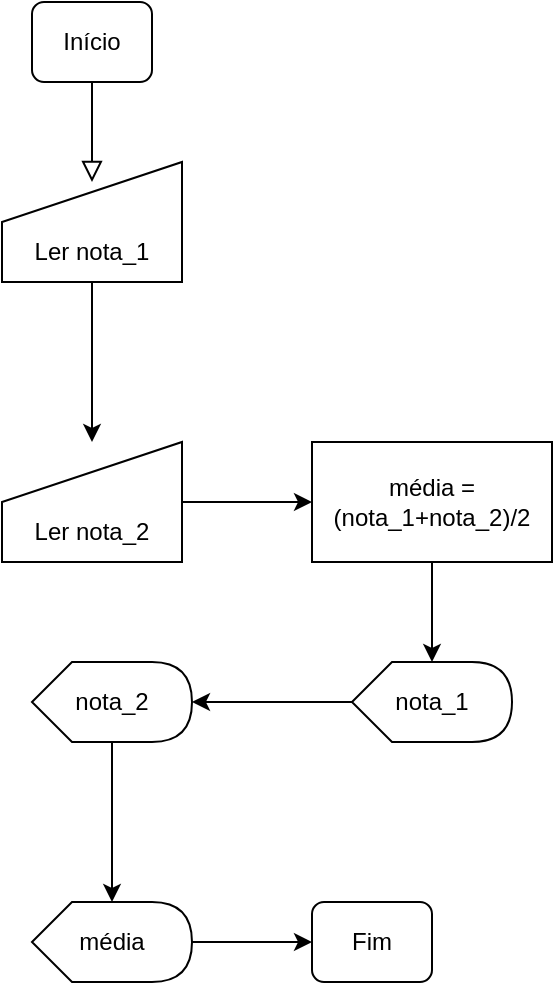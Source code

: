 <mxfile version="26.2.6">
  <diagram id="C5RBs43oDa-KdzZeNtuy" name="Page-1">
    <mxGraphModel dx="833" dy="453" grid="1" gridSize="10" guides="1" tooltips="1" connect="1" arrows="1" fold="1" page="1" pageScale="1" pageWidth="827" pageHeight="1169" math="0" shadow="0">
      <root>
        <mxCell id="WIyWlLk6GJQsqaUBKTNV-0" />
        <mxCell id="WIyWlLk6GJQsqaUBKTNV-1" parent="WIyWlLk6GJQsqaUBKTNV-0" />
        <mxCell id="WIyWlLk6GJQsqaUBKTNV-2" value="" style="rounded=0;html=1;jettySize=auto;orthogonalLoop=1;fontSize=11;endArrow=block;endFill=0;endSize=8;strokeWidth=1;shadow=0;labelBackgroundColor=none;edgeStyle=orthogonalEdgeStyle;" parent="WIyWlLk6GJQsqaUBKTNV-1" source="WIyWlLk6GJQsqaUBKTNV-3" edge="1">
          <mxGeometry relative="1" as="geometry">
            <mxPoint x="220" y="170" as="targetPoint" />
          </mxGeometry>
        </mxCell>
        <mxCell id="WIyWlLk6GJQsqaUBKTNV-3" value="Início" style="rounded=1;whiteSpace=wrap;html=1;fontSize=12;glass=0;strokeWidth=1;shadow=0;" parent="WIyWlLk6GJQsqaUBKTNV-1" vertex="1">
          <mxGeometry x="190" y="80" width="60" height="40" as="geometry" />
        </mxCell>
        <mxCell id="XPssJYFCy6ekTyO6PYjU-2" value="" style="edgeStyle=orthogonalEdgeStyle;rounded=0;orthogonalLoop=1;jettySize=auto;html=1;" edge="1" parent="WIyWlLk6GJQsqaUBKTNV-1" source="XPssJYFCy6ekTyO6PYjU-0" target="XPssJYFCy6ekTyO6PYjU-1">
          <mxGeometry relative="1" as="geometry" />
        </mxCell>
        <mxCell id="XPssJYFCy6ekTyO6PYjU-0" value="&lt;div&gt;&lt;br&gt;&lt;/div&gt;&lt;div&gt;&lt;br&gt;&lt;/div&gt;Ler nota_1" style="shape=manualInput;whiteSpace=wrap;html=1;" vertex="1" parent="WIyWlLk6GJQsqaUBKTNV-1">
          <mxGeometry x="175" y="160" width="90" height="60" as="geometry" />
        </mxCell>
        <mxCell id="XPssJYFCy6ekTyO6PYjU-4" value="" style="edgeStyle=orthogonalEdgeStyle;rounded=0;orthogonalLoop=1;jettySize=auto;html=1;" edge="1" parent="WIyWlLk6GJQsqaUBKTNV-1" source="XPssJYFCy6ekTyO6PYjU-1" target="XPssJYFCy6ekTyO6PYjU-3">
          <mxGeometry relative="1" as="geometry" />
        </mxCell>
        <mxCell id="XPssJYFCy6ekTyO6PYjU-1" value="&lt;div&gt;&lt;br&gt;&lt;/div&gt;&lt;div&gt;&lt;br&gt;&lt;/div&gt;Ler nota_2" style="shape=manualInput;whiteSpace=wrap;html=1;" vertex="1" parent="WIyWlLk6GJQsqaUBKTNV-1">
          <mxGeometry x="175" y="300" width="90" height="60" as="geometry" />
        </mxCell>
        <mxCell id="XPssJYFCy6ekTyO6PYjU-3" value="média = (nota_1+nota_2)/2" style="whiteSpace=wrap;html=1;" vertex="1" parent="WIyWlLk6GJQsqaUBKTNV-1">
          <mxGeometry x="330" y="300" width="120" height="60" as="geometry" />
        </mxCell>
        <mxCell id="XPssJYFCy6ekTyO6PYjU-8" value="" style="edgeStyle=orthogonalEdgeStyle;rounded=0;orthogonalLoop=1;jettySize=auto;html=1;" edge="1" parent="WIyWlLk6GJQsqaUBKTNV-1" source="XPssJYFCy6ekTyO6PYjU-5" target="XPssJYFCy6ekTyO6PYjU-7">
          <mxGeometry relative="1" as="geometry" />
        </mxCell>
        <mxCell id="XPssJYFCy6ekTyO6PYjU-5" value="nota_1" style="shape=display;whiteSpace=wrap;html=1;" vertex="1" parent="WIyWlLk6GJQsqaUBKTNV-1">
          <mxGeometry x="350" y="410" width="80" height="40" as="geometry" />
        </mxCell>
        <mxCell id="XPssJYFCy6ekTyO6PYjU-6" style="edgeStyle=orthogonalEdgeStyle;rounded=0;orthogonalLoop=1;jettySize=auto;html=1;entryX=0;entryY=0;entryDx=40;entryDy=0;entryPerimeter=0;" edge="1" parent="WIyWlLk6GJQsqaUBKTNV-1" source="XPssJYFCy6ekTyO6PYjU-3" target="XPssJYFCy6ekTyO6PYjU-5">
          <mxGeometry relative="1" as="geometry" />
        </mxCell>
        <mxCell id="XPssJYFCy6ekTyO6PYjU-10" value="" style="edgeStyle=orthogonalEdgeStyle;rounded=0;orthogonalLoop=1;jettySize=auto;html=1;" edge="1" parent="WIyWlLk6GJQsqaUBKTNV-1" source="XPssJYFCy6ekTyO6PYjU-7" target="XPssJYFCy6ekTyO6PYjU-9">
          <mxGeometry relative="1" as="geometry" />
        </mxCell>
        <mxCell id="XPssJYFCy6ekTyO6PYjU-7" value="nota_2" style="shape=display;whiteSpace=wrap;html=1;" vertex="1" parent="WIyWlLk6GJQsqaUBKTNV-1">
          <mxGeometry x="190" y="410" width="80" height="40" as="geometry" />
        </mxCell>
        <mxCell id="XPssJYFCy6ekTyO6PYjU-12" value="" style="edgeStyle=orthogonalEdgeStyle;rounded=0;orthogonalLoop=1;jettySize=auto;html=1;" edge="1" parent="WIyWlLk6GJQsqaUBKTNV-1" source="XPssJYFCy6ekTyO6PYjU-9">
          <mxGeometry relative="1" as="geometry">
            <mxPoint x="330" y="550" as="targetPoint" />
          </mxGeometry>
        </mxCell>
        <mxCell id="XPssJYFCy6ekTyO6PYjU-9" value="média" style="shape=display;whiteSpace=wrap;html=1;" vertex="1" parent="WIyWlLk6GJQsqaUBKTNV-1">
          <mxGeometry x="190" y="530" width="80" height="40" as="geometry" />
        </mxCell>
        <mxCell id="XPssJYFCy6ekTyO6PYjU-14" value="Fim" style="rounded=1;whiteSpace=wrap;html=1;fontSize=12;glass=0;strokeWidth=1;shadow=0;" vertex="1" parent="WIyWlLk6GJQsqaUBKTNV-1">
          <mxGeometry x="330" y="530" width="60" height="40" as="geometry" />
        </mxCell>
      </root>
    </mxGraphModel>
  </diagram>
</mxfile>
